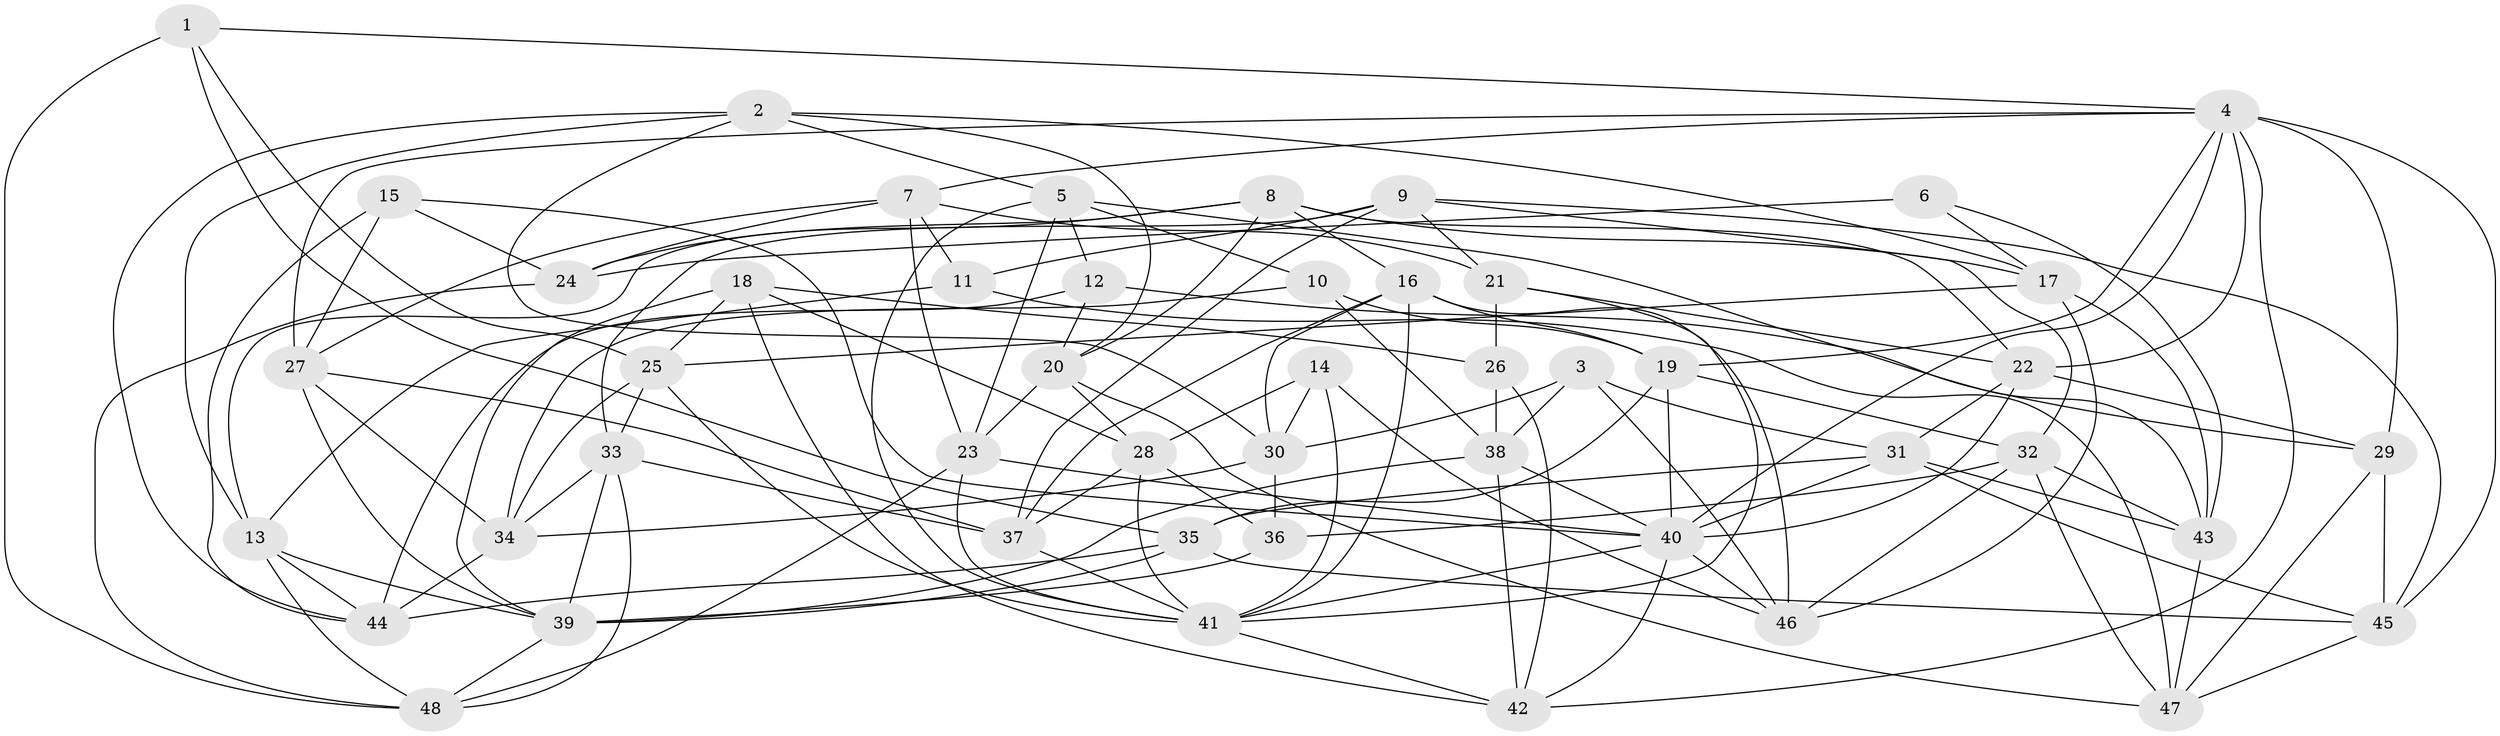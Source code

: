 // original degree distribution, {4: 1.0}
// Generated by graph-tools (version 1.1) at 2025/26/03/09/25 03:26:53]
// undirected, 48 vertices, 138 edges
graph export_dot {
graph [start="1"]
  node [color=gray90,style=filled];
  1;
  2;
  3;
  4;
  5;
  6;
  7;
  8;
  9;
  10;
  11;
  12;
  13;
  14;
  15;
  16;
  17;
  18;
  19;
  20;
  21;
  22;
  23;
  24;
  25;
  26;
  27;
  28;
  29;
  30;
  31;
  32;
  33;
  34;
  35;
  36;
  37;
  38;
  39;
  40;
  41;
  42;
  43;
  44;
  45;
  46;
  47;
  48;
  1 -- 4 [weight=1.0];
  1 -- 25 [weight=1.0];
  1 -- 35 [weight=1.0];
  1 -- 48 [weight=1.0];
  2 -- 5 [weight=1.0];
  2 -- 13 [weight=1.0];
  2 -- 17 [weight=1.0];
  2 -- 20 [weight=1.0];
  2 -- 30 [weight=1.0];
  2 -- 44 [weight=1.0];
  3 -- 30 [weight=1.0];
  3 -- 31 [weight=1.0];
  3 -- 38 [weight=1.0];
  3 -- 46 [weight=1.0];
  4 -- 7 [weight=1.0];
  4 -- 19 [weight=1.0];
  4 -- 22 [weight=1.0];
  4 -- 27 [weight=1.0];
  4 -- 29 [weight=2.0];
  4 -- 40 [weight=1.0];
  4 -- 42 [weight=1.0];
  4 -- 45 [weight=1.0];
  5 -- 10 [weight=1.0];
  5 -- 12 [weight=1.0];
  5 -- 23 [weight=1.0];
  5 -- 41 [weight=1.0];
  5 -- 43 [weight=1.0];
  6 -- 17 [weight=1.0];
  6 -- 24 [weight=2.0];
  6 -- 43 [weight=1.0];
  7 -- 11 [weight=1.0];
  7 -- 21 [weight=1.0];
  7 -- 23 [weight=1.0];
  7 -- 24 [weight=1.0];
  7 -- 27 [weight=1.0];
  8 -- 13 [weight=1.0];
  8 -- 16 [weight=1.0];
  8 -- 17 [weight=1.0];
  8 -- 20 [weight=1.0];
  8 -- 22 [weight=1.0];
  8 -- 24 [weight=1.0];
  9 -- 11 [weight=1.0];
  9 -- 21 [weight=1.0];
  9 -- 32 [weight=1.0];
  9 -- 33 [weight=1.0];
  9 -- 37 [weight=1.0];
  9 -- 45 [weight=1.0];
  10 -- 19 [weight=1.0];
  10 -- 34 [weight=1.0];
  10 -- 38 [weight=1.0];
  11 -- 13 [weight=1.0];
  11 -- 47 [weight=1.0];
  12 -- 20 [weight=1.0];
  12 -- 29 [weight=1.0];
  12 -- 44 [weight=1.0];
  13 -- 39 [weight=1.0];
  13 -- 44 [weight=1.0];
  13 -- 48 [weight=1.0];
  14 -- 28 [weight=1.0];
  14 -- 30 [weight=1.0];
  14 -- 41 [weight=1.0];
  14 -- 46 [weight=1.0];
  15 -- 24 [weight=1.0];
  15 -- 27 [weight=1.0];
  15 -- 40 [weight=1.0];
  15 -- 44 [weight=1.0];
  16 -- 19 [weight=1.0];
  16 -- 30 [weight=1.0];
  16 -- 37 [weight=1.0];
  16 -- 41 [weight=1.0];
  16 -- 46 [weight=1.0];
  17 -- 25 [weight=1.0];
  17 -- 43 [weight=1.0];
  17 -- 46 [weight=1.0];
  18 -- 25 [weight=1.0];
  18 -- 26 [weight=2.0];
  18 -- 28 [weight=1.0];
  18 -- 39 [weight=1.0];
  18 -- 42 [weight=1.0];
  19 -- 32 [weight=1.0];
  19 -- 35 [weight=1.0];
  19 -- 40 [weight=1.0];
  20 -- 23 [weight=1.0];
  20 -- 28 [weight=1.0];
  20 -- 47 [weight=1.0];
  21 -- 22 [weight=1.0];
  21 -- 26 [weight=2.0];
  21 -- 41 [weight=1.0];
  22 -- 29 [weight=1.0];
  22 -- 31 [weight=1.0];
  22 -- 40 [weight=1.0];
  23 -- 40 [weight=1.0];
  23 -- 41 [weight=1.0];
  23 -- 48 [weight=1.0];
  24 -- 48 [weight=1.0];
  25 -- 33 [weight=1.0];
  25 -- 34 [weight=1.0];
  25 -- 41 [weight=1.0];
  26 -- 38 [weight=1.0];
  26 -- 42 [weight=1.0];
  27 -- 34 [weight=1.0];
  27 -- 37 [weight=1.0];
  27 -- 39 [weight=1.0];
  28 -- 36 [weight=1.0];
  28 -- 37 [weight=1.0];
  28 -- 41 [weight=1.0];
  29 -- 45 [weight=1.0];
  29 -- 47 [weight=1.0];
  30 -- 34 [weight=1.0];
  30 -- 36 [weight=1.0];
  31 -- 35 [weight=1.0];
  31 -- 40 [weight=1.0];
  31 -- 43 [weight=1.0];
  31 -- 45 [weight=1.0];
  32 -- 36 [weight=1.0];
  32 -- 43 [weight=1.0];
  32 -- 46 [weight=1.0];
  32 -- 47 [weight=1.0];
  33 -- 34 [weight=1.0];
  33 -- 37 [weight=1.0];
  33 -- 39 [weight=1.0];
  33 -- 48 [weight=1.0];
  34 -- 44 [weight=1.0];
  35 -- 39 [weight=1.0];
  35 -- 44 [weight=1.0];
  35 -- 45 [weight=1.0];
  36 -- 39 [weight=3.0];
  37 -- 41 [weight=1.0];
  38 -- 39 [weight=1.0];
  38 -- 40 [weight=1.0];
  38 -- 42 [weight=1.0];
  39 -- 48 [weight=1.0];
  40 -- 41 [weight=1.0];
  40 -- 42 [weight=1.0];
  40 -- 46 [weight=1.0];
  41 -- 42 [weight=1.0];
  43 -- 47 [weight=1.0];
  45 -- 47 [weight=1.0];
}
